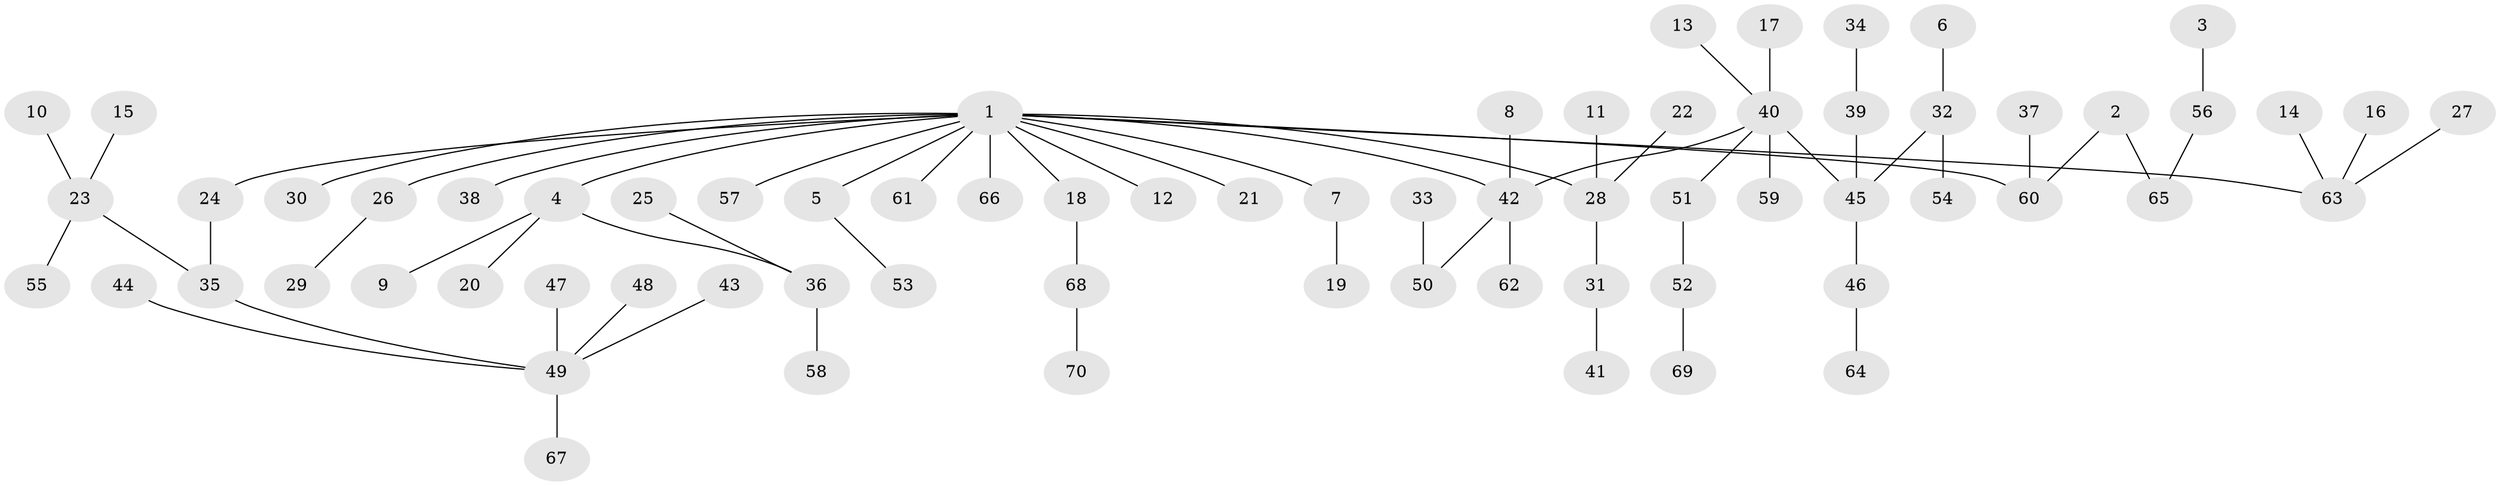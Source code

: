// original degree distribution, {7: 0.014285714285714285, 8: 0.007142857142857143, 5: 0.04285714285714286, 3: 0.1, 2: 0.2714285714285714, 4: 0.05714285714285714, 6: 0.007142857142857143, 1: 0.5}
// Generated by graph-tools (version 1.1) at 2025/26/03/09/25 03:26:33]
// undirected, 70 vertices, 69 edges
graph export_dot {
graph [start="1"]
  node [color=gray90,style=filled];
  1;
  2;
  3;
  4;
  5;
  6;
  7;
  8;
  9;
  10;
  11;
  12;
  13;
  14;
  15;
  16;
  17;
  18;
  19;
  20;
  21;
  22;
  23;
  24;
  25;
  26;
  27;
  28;
  29;
  30;
  31;
  32;
  33;
  34;
  35;
  36;
  37;
  38;
  39;
  40;
  41;
  42;
  43;
  44;
  45;
  46;
  47;
  48;
  49;
  50;
  51;
  52;
  53;
  54;
  55;
  56;
  57;
  58;
  59;
  60;
  61;
  62;
  63;
  64;
  65;
  66;
  67;
  68;
  69;
  70;
  1 -- 4 [weight=1.0];
  1 -- 5 [weight=1.0];
  1 -- 7 [weight=1.0];
  1 -- 12 [weight=1.0];
  1 -- 18 [weight=1.0];
  1 -- 21 [weight=1.0];
  1 -- 24 [weight=1.0];
  1 -- 26 [weight=1.0];
  1 -- 28 [weight=1.0];
  1 -- 30 [weight=1.0];
  1 -- 38 [weight=1.0];
  1 -- 42 [weight=1.0];
  1 -- 57 [weight=1.0];
  1 -- 60 [weight=1.0];
  1 -- 61 [weight=1.0];
  1 -- 63 [weight=1.0];
  1 -- 66 [weight=1.0];
  2 -- 60 [weight=1.0];
  2 -- 65 [weight=1.0];
  3 -- 56 [weight=1.0];
  4 -- 9 [weight=1.0];
  4 -- 20 [weight=1.0];
  4 -- 36 [weight=1.0];
  5 -- 53 [weight=1.0];
  6 -- 32 [weight=1.0];
  7 -- 19 [weight=1.0];
  8 -- 42 [weight=1.0];
  10 -- 23 [weight=1.0];
  11 -- 28 [weight=1.0];
  13 -- 40 [weight=1.0];
  14 -- 63 [weight=1.0];
  15 -- 23 [weight=1.0];
  16 -- 63 [weight=1.0];
  17 -- 40 [weight=1.0];
  18 -- 68 [weight=1.0];
  22 -- 28 [weight=1.0];
  23 -- 35 [weight=1.0];
  23 -- 55 [weight=1.0];
  24 -- 35 [weight=1.0];
  25 -- 36 [weight=1.0];
  26 -- 29 [weight=1.0];
  27 -- 63 [weight=1.0];
  28 -- 31 [weight=1.0];
  31 -- 41 [weight=1.0];
  32 -- 45 [weight=1.0];
  32 -- 54 [weight=1.0];
  33 -- 50 [weight=1.0];
  34 -- 39 [weight=1.0];
  35 -- 49 [weight=1.0];
  36 -- 58 [weight=1.0];
  37 -- 60 [weight=1.0];
  39 -- 45 [weight=1.0];
  40 -- 42 [weight=1.0];
  40 -- 45 [weight=1.0];
  40 -- 51 [weight=1.0];
  40 -- 59 [weight=1.0];
  42 -- 50 [weight=1.0];
  42 -- 62 [weight=1.0];
  43 -- 49 [weight=1.0];
  44 -- 49 [weight=1.0];
  45 -- 46 [weight=1.0];
  46 -- 64 [weight=1.0];
  47 -- 49 [weight=1.0];
  48 -- 49 [weight=1.0];
  49 -- 67 [weight=1.0];
  51 -- 52 [weight=1.0];
  52 -- 69 [weight=1.0];
  56 -- 65 [weight=1.0];
  68 -- 70 [weight=1.0];
}
